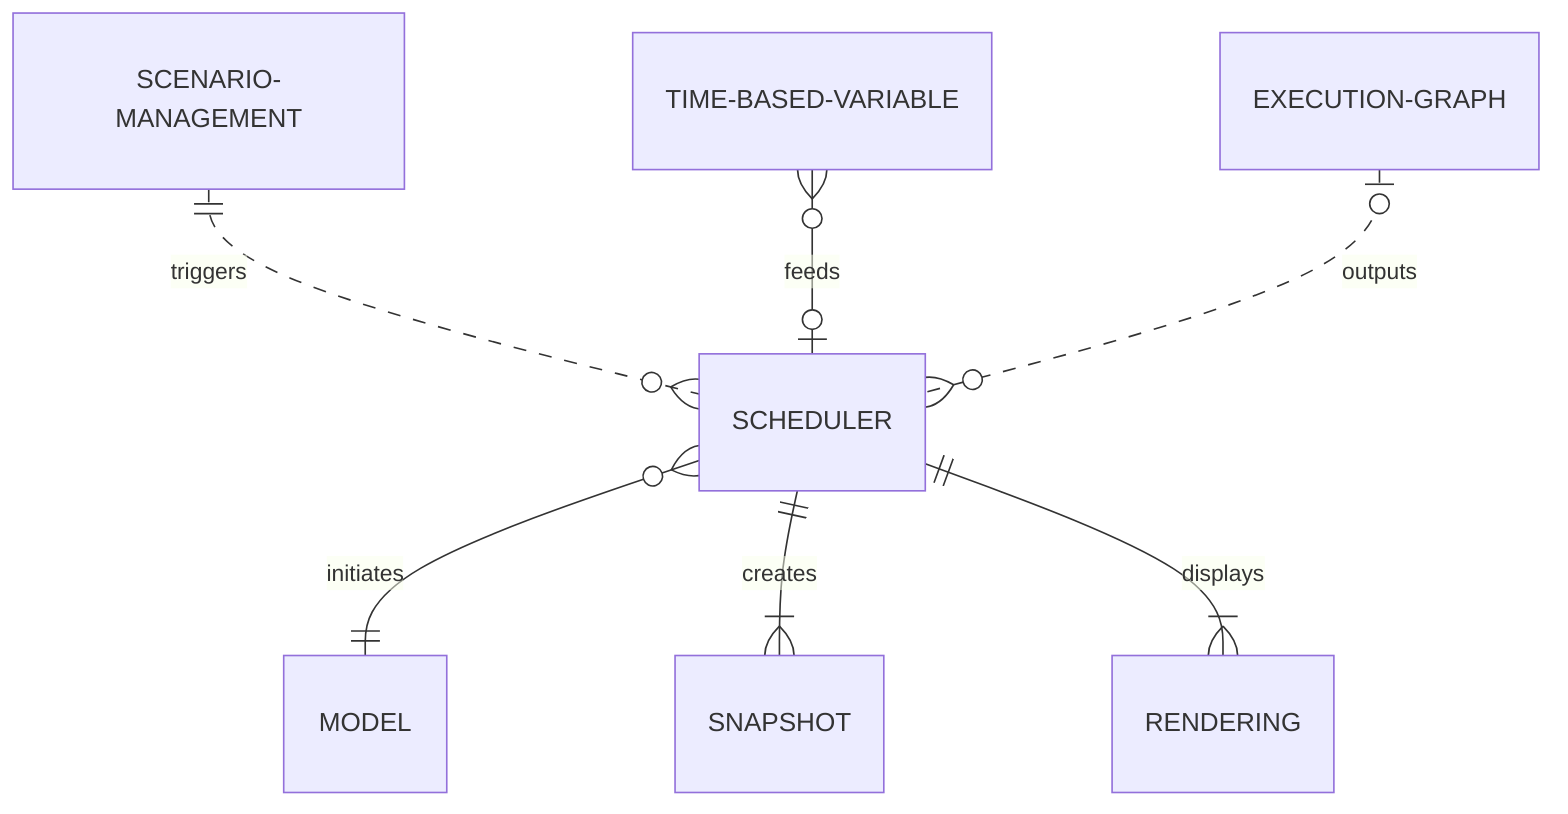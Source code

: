 erDiagram
	SCENARIO-MANAGEMENT ||..o{ SCHEDULER : "triggers"
	TIME-BASED-VARIABLE o{--o| SCHEDULER : "feeds"
  EXECUTION-GRAPH o|..o{ SCHEDULER  : "outputs"
  SCHEDULER o{--|| MODEL : "initiates"
  SCHEDULER ||--|{ SNAPSHOT : "creates"
  SCHEDULER ||--|{ RENDERING : "displays"